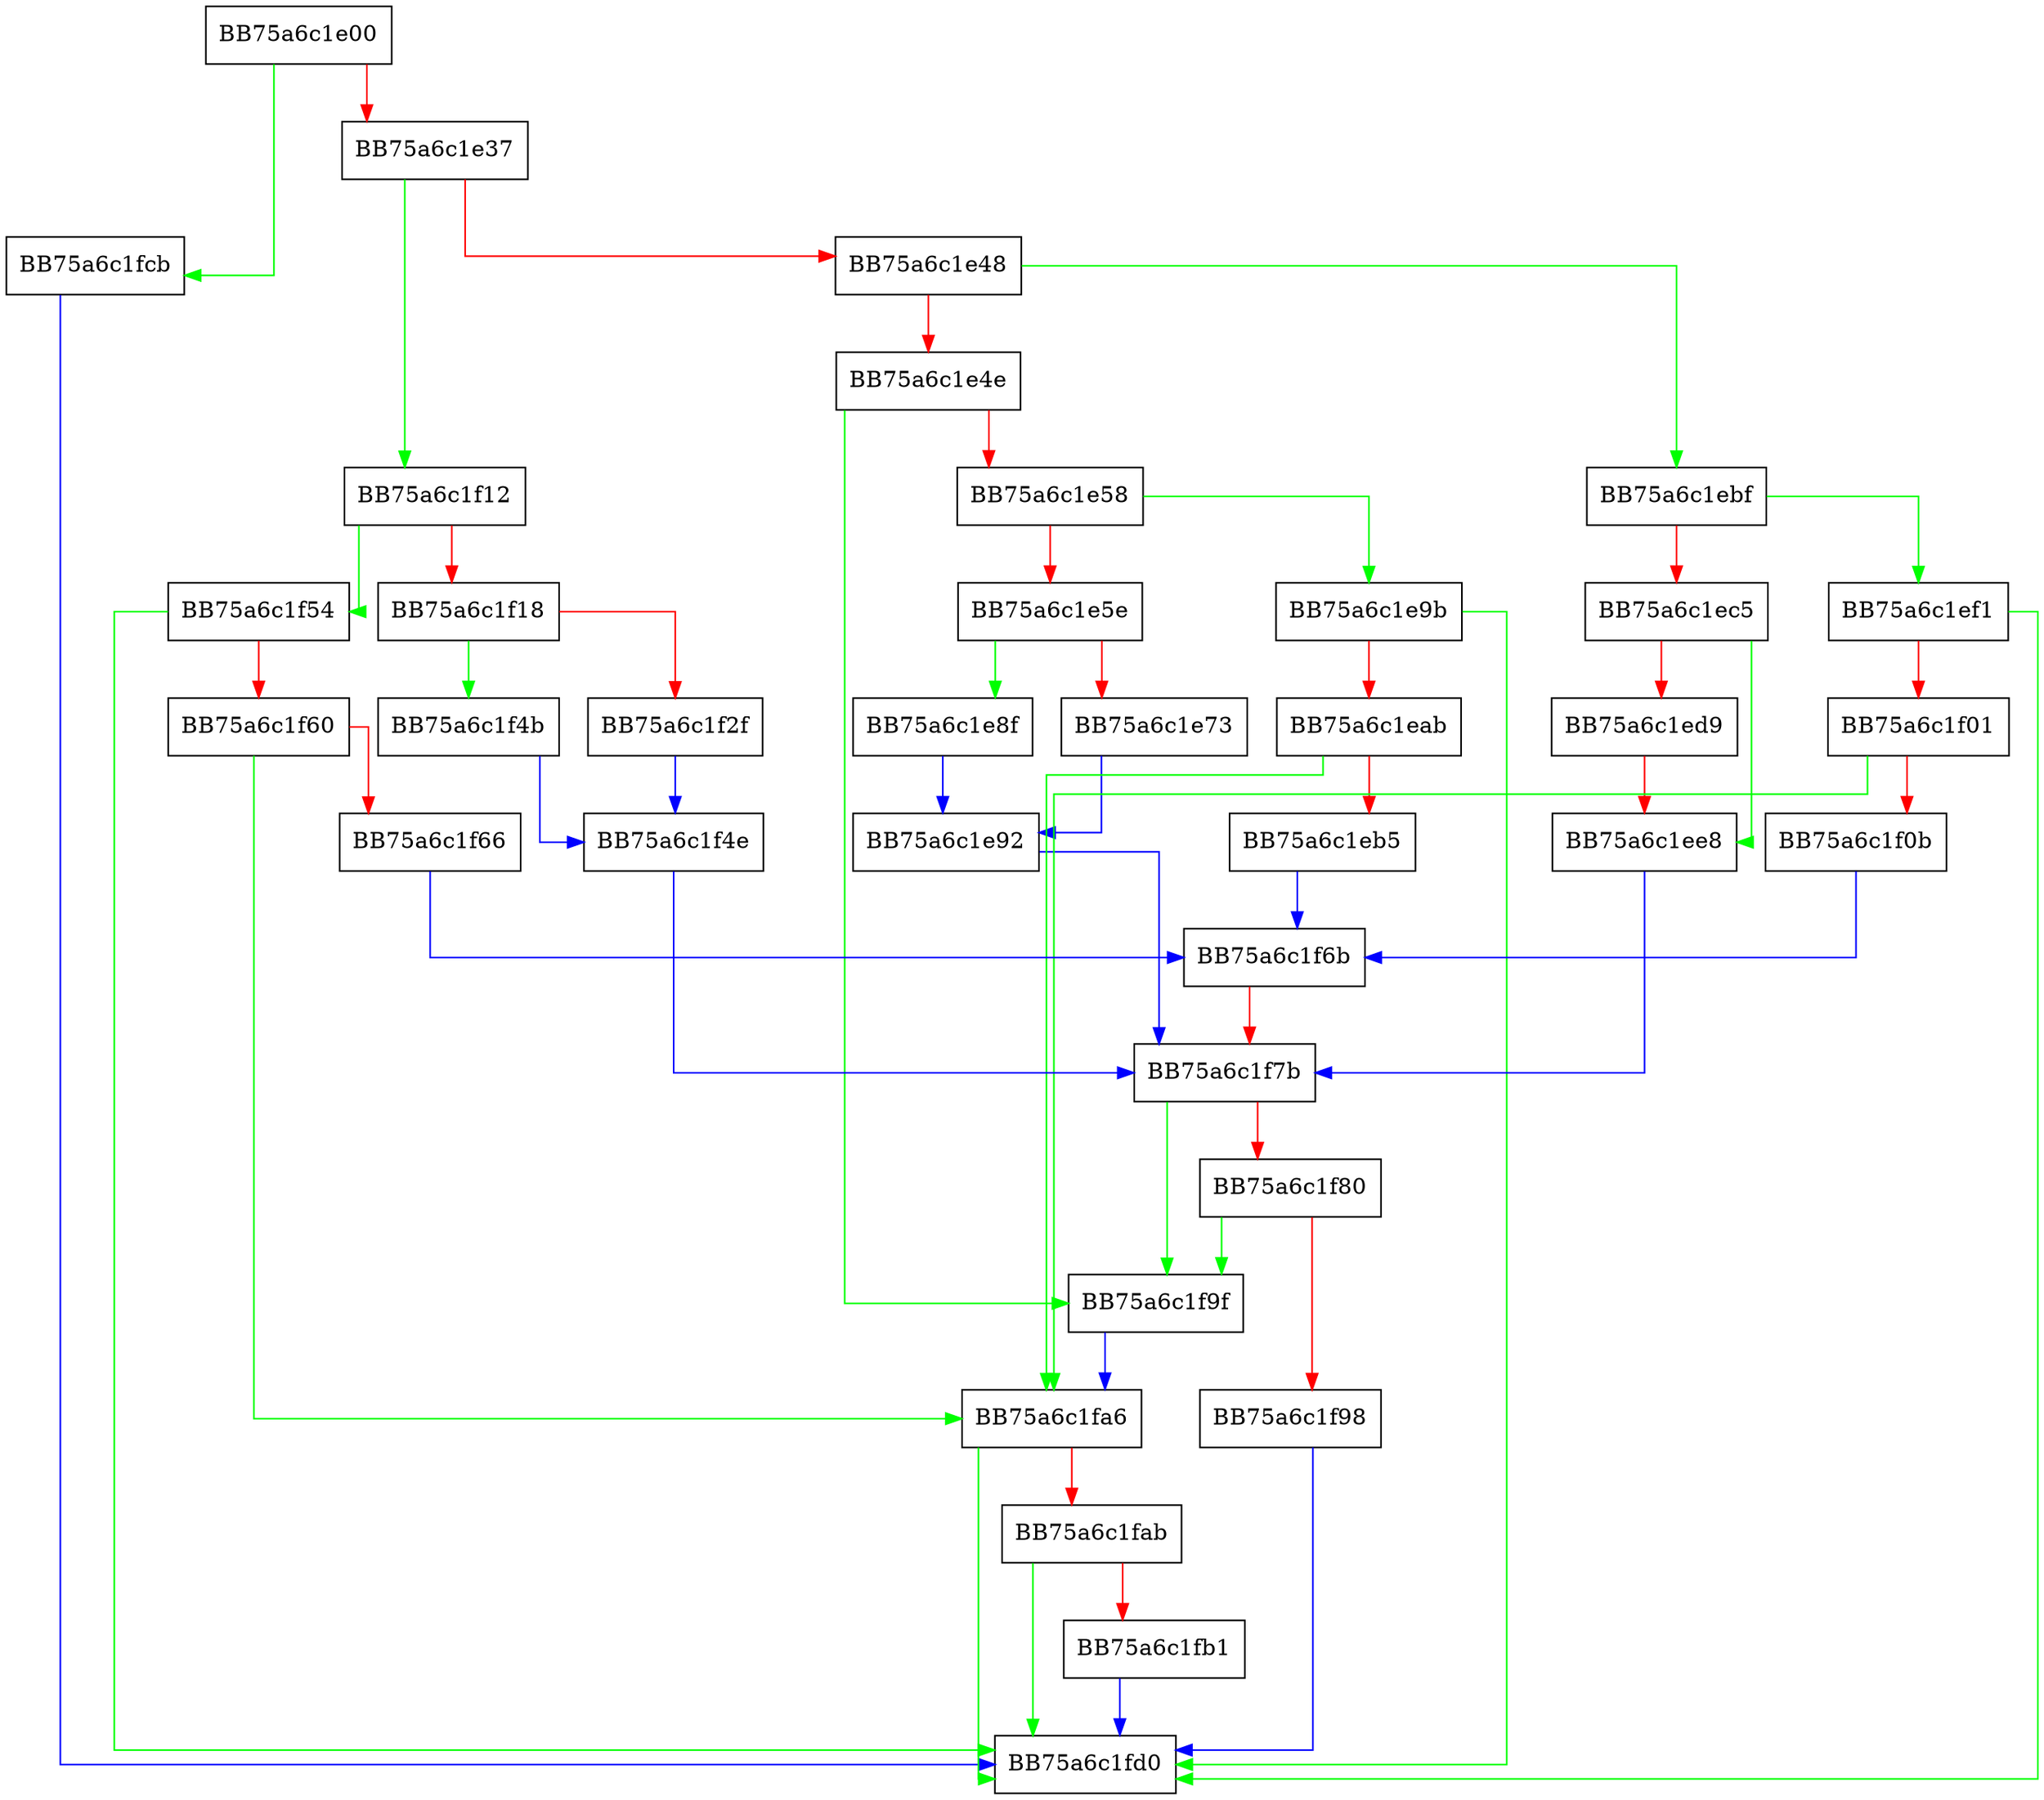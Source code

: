 digraph ReadChild {
  node [shape="box"];
  graph [splines=ortho];
  BB75a6c1e00 -> BB75a6c1fcb [color="green"];
  BB75a6c1e00 -> BB75a6c1e37 [color="red"];
  BB75a6c1e37 -> BB75a6c1f12 [color="green"];
  BB75a6c1e37 -> BB75a6c1e48 [color="red"];
  BB75a6c1e48 -> BB75a6c1ebf [color="green"];
  BB75a6c1e48 -> BB75a6c1e4e [color="red"];
  BB75a6c1e4e -> BB75a6c1f9f [color="green"];
  BB75a6c1e4e -> BB75a6c1e58 [color="red"];
  BB75a6c1e58 -> BB75a6c1e9b [color="green"];
  BB75a6c1e58 -> BB75a6c1e5e [color="red"];
  BB75a6c1e5e -> BB75a6c1e8f [color="green"];
  BB75a6c1e5e -> BB75a6c1e73 [color="red"];
  BB75a6c1e73 -> BB75a6c1e92 [color="blue"];
  BB75a6c1e8f -> BB75a6c1e92 [color="blue"];
  BB75a6c1e92 -> BB75a6c1f7b [color="blue"];
  BB75a6c1e9b -> BB75a6c1fd0 [color="green"];
  BB75a6c1e9b -> BB75a6c1eab [color="red"];
  BB75a6c1eab -> BB75a6c1fa6 [color="green"];
  BB75a6c1eab -> BB75a6c1eb5 [color="red"];
  BB75a6c1eb5 -> BB75a6c1f6b [color="blue"];
  BB75a6c1ebf -> BB75a6c1ef1 [color="green"];
  BB75a6c1ebf -> BB75a6c1ec5 [color="red"];
  BB75a6c1ec5 -> BB75a6c1ee8 [color="green"];
  BB75a6c1ec5 -> BB75a6c1ed9 [color="red"];
  BB75a6c1ed9 -> BB75a6c1ee8 [color="red"];
  BB75a6c1ee8 -> BB75a6c1f7b [color="blue"];
  BB75a6c1ef1 -> BB75a6c1fd0 [color="green"];
  BB75a6c1ef1 -> BB75a6c1f01 [color="red"];
  BB75a6c1f01 -> BB75a6c1fa6 [color="green"];
  BB75a6c1f01 -> BB75a6c1f0b [color="red"];
  BB75a6c1f0b -> BB75a6c1f6b [color="blue"];
  BB75a6c1f12 -> BB75a6c1f54 [color="green"];
  BB75a6c1f12 -> BB75a6c1f18 [color="red"];
  BB75a6c1f18 -> BB75a6c1f4b [color="green"];
  BB75a6c1f18 -> BB75a6c1f2f [color="red"];
  BB75a6c1f2f -> BB75a6c1f4e [color="blue"];
  BB75a6c1f4b -> BB75a6c1f4e [color="blue"];
  BB75a6c1f4e -> BB75a6c1f7b [color="blue"];
  BB75a6c1f54 -> BB75a6c1fd0 [color="green"];
  BB75a6c1f54 -> BB75a6c1f60 [color="red"];
  BB75a6c1f60 -> BB75a6c1fa6 [color="green"];
  BB75a6c1f60 -> BB75a6c1f66 [color="red"];
  BB75a6c1f66 -> BB75a6c1f6b [color="blue"];
  BB75a6c1f6b -> BB75a6c1f7b [color="red"];
  BB75a6c1f7b -> BB75a6c1f9f [color="green"];
  BB75a6c1f7b -> BB75a6c1f80 [color="red"];
  BB75a6c1f80 -> BB75a6c1f9f [color="green"];
  BB75a6c1f80 -> BB75a6c1f98 [color="red"];
  BB75a6c1f98 -> BB75a6c1fd0 [color="blue"];
  BB75a6c1f9f -> BB75a6c1fa6 [color="blue"];
  BB75a6c1fa6 -> BB75a6c1fd0 [color="green"];
  BB75a6c1fa6 -> BB75a6c1fab [color="red"];
  BB75a6c1fab -> BB75a6c1fd0 [color="green"];
  BB75a6c1fab -> BB75a6c1fb1 [color="red"];
  BB75a6c1fb1 -> BB75a6c1fd0 [color="blue"];
  BB75a6c1fcb -> BB75a6c1fd0 [color="blue"];
}